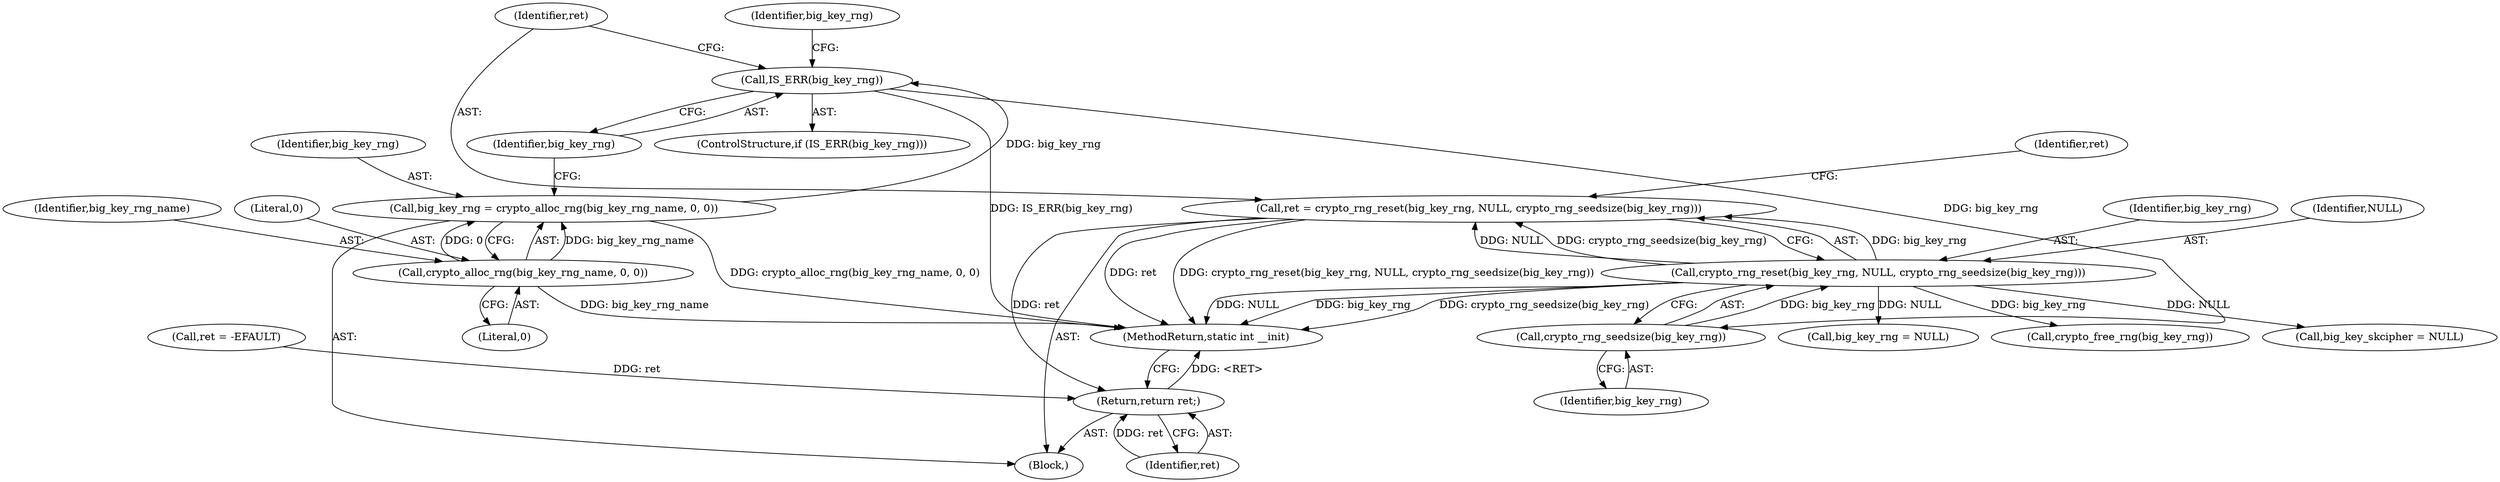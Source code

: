 digraph "1_linux_7df3e59c3d1df4f87fe874c7956ef7a3d2f4d5fb@API" {
"1000127" [label="(Call,ret = crypto_rng_reset(big_key_rng, NULL, crypto_rng_seedsize(big_key_rng)))"];
"1000129" [label="(Call,crypto_rng_reset(big_key_rng, NULL, crypto_rng_seedsize(big_key_rng)))"];
"1000132" [label="(Call,crypto_rng_seedsize(big_key_rng))"];
"1000118" [label="(Call,IS_ERR(big_key_rng))"];
"1000111" [label="(Call,big_key_rng = crypto_alloc_rng(big_key_rng_name, 0, 0))"];
"1000113" [label="(Call,crypto_alloc_rng(big_key_rng_name, 0, 0))"];
"1000163" [label="(Return,return ret;)"];
"1000133" [label="(Identifier,big_key_rng)"];
"1000116" [label="(Literal,0)"];
"1000114" [label="(Identifier,big_key_rng_name)"];
"1000128" [label="(Identifier,ret)"];
"1000150" [label="(Call,ret = -EFAULT)"];
"1000118" [label="(Call,IS_ERR(big_key_rng))"];
"1000115" [label="(Literal,0)"];
"1000119" [label="(Identifier,big_key_rng)"];
"1000164" [label="(Identifier,ret)"];
"1000105" [label="(Block,)"];
"1000129" [label="(Call,crypto_rng_reset(big_key_rng, NULL, crypto_rng_seedsize(big_key_rng)))"];
"1000127" [label="(Call,ret = crypto_rng_reset(big_key_rng, NULL, crypto_rng_seedsize(big_key_rng)))"];
"1000130" [label="(Identifier,big_key_rng)"];
"1000117" [label="(ControlStructure,if (IS_ERR(big_key_rng)))"];
"1000135" [label="(Identifier,ret)"];
"1000112" [label="(Identifier,big_key_rng)"];
"1000111" [label="(Call,big_key_rng = crypto_alloc_rng(big_key_rng_name, 0, 0))"];
"1000158" [label="(Call,crypto_free_rng(big_key_rng))"];
"1000163" [label="(Return,return ret;)"];
"1000113" [label="(Call,crypto_alloc_rng(big_key_rng_name, 0, 0))"];
"1000132" [label="(Call,crypto_rng_seedsize(big_key_rng))"];
"1000122" [label="(Identifier,big_key_rng)"];
"1000147" [label="(Call,big_key_skcipher = NULL)"];
"1000160" [label="(Call,big_key_rng = NULL)"];
"1000131" [label="(Identifier,NULL)"];
"1000165" [label="(MethodReturn,static int __init)"];
"1000127" -> "1000105"  [label="AST: "];
"1000127" -> "1000129"  [label="CFG: "];
"1000128" -> "1000127"  [label="AST: "];
"1000129" -> "1000127"  [label="AST: "];
"1000135" -> "1000127"  [label="CFG: "];
"1000127" -> "1000165"  [label="DDG: ret"];
"1000127" -> "1000165"  [label="DDG: crypto_rng_reset(big_key_rng, NULL, crypto_rng_seedsize(big_key_rng))"];
"1000129" -> "1000127"  [label="DDG: big_key_rng"];
"1000129" -> "1000127"  [label="DDG: NULL"];
"1000129" -> "1000127"  [label="DDG: crypto_rng_seedsize(big_key_rng)"];
"1000127" -> "1000163"  [label="DDG: ret"];
"1000129" -> "1000132"  [label="CFG: "];
"1000130" -> "1000129"  [label="AST: "];
"1000131" -> "1000129"  [label="AST: "];
"1000132" -> "1000129"  [label="AST: "];
"1000129" -> "1000165"  [label="DDG: NULL"];
"1000129" -> "1000165"  [label="DDG: big_key_rng"];
"1000129" -> "1000165"  [label="DDG: crypto_rng_seedsize(big_key_rng)"];
"1000132" -> "1000129"  [label="DDG: big_key_rng"];
"1000129" -> "1000147"  [label="DDG: NULL"];
"1000129" -> "1000158"  [label="DDG: big_key_rng"];
"1000129" -> "1000160"  [label="DDG: NULL"];
"1000132" -> "1000133"  [label="CFG: "];
"1000133" -> "1000132"  [label="AST: "];
"1000118" -> "1000132"  [label="DDG: big_key_rng"];
"1000118" -> "1000117"  [label="AST: "];
"1000118" -> "1000119"  [label="CFG: "];
"1000119" -> "1000118"  [label="AST: "];
"1000122" -> "1000118"  [label="CFG: "];
"1000128" -> "1000118"  [label="CFG: "];
"1000118" -> "1000165"  [label="DDG: IS_ERR(big_key_rng)"];
"1000111" -> "1000118"  [label="DDG: big_key_rng"];
"1000111" -> "1000105"  [label="AST: "];
"1000111" -> "1000113"  [label="CFG: "];
"1000112" -> "1000111"  [label="AST: "];
"1000113" -> "1000111"  [label="AST: "];
"1000119" -> "1000111"  [label="CFG: "];
"1000111" -> "1000165"  [label="DDG: crypto_alloc_rng(big_key_rng_name, 0, 0)"];
"1000113" -> "1000111"  [label="DDG: big_key_rng_name"];
"1000113" -> "1000111"  [label="DDG: 0"];
"1000113" -> "1000116"  [label="CFG: "];
"1000114" -> "1000113"  [label="AST: "];
"1000115" -> "1000113"  [label="AST: "];
"1000116" -> "1000113"  [label="AST: "];
"1000113" -> "1000165"  [label="DDG: big_key_rng_name"];
"1000163" -> "1000105"  [label="AST: "];
"1000163" -> "1000164"  [label="CFG: "];
"1000164" -> "1000163"  [label="AST: "];
"1000165" -> "1000163"  [label="CFG: "];
"1000163" -> "1000165"  [label="DDG: <RET>"];
"1000164" -> "1000163"  [label="DDG: ret"];
"1000150" -> "1000163"  [label="DDG: ret"];
}
